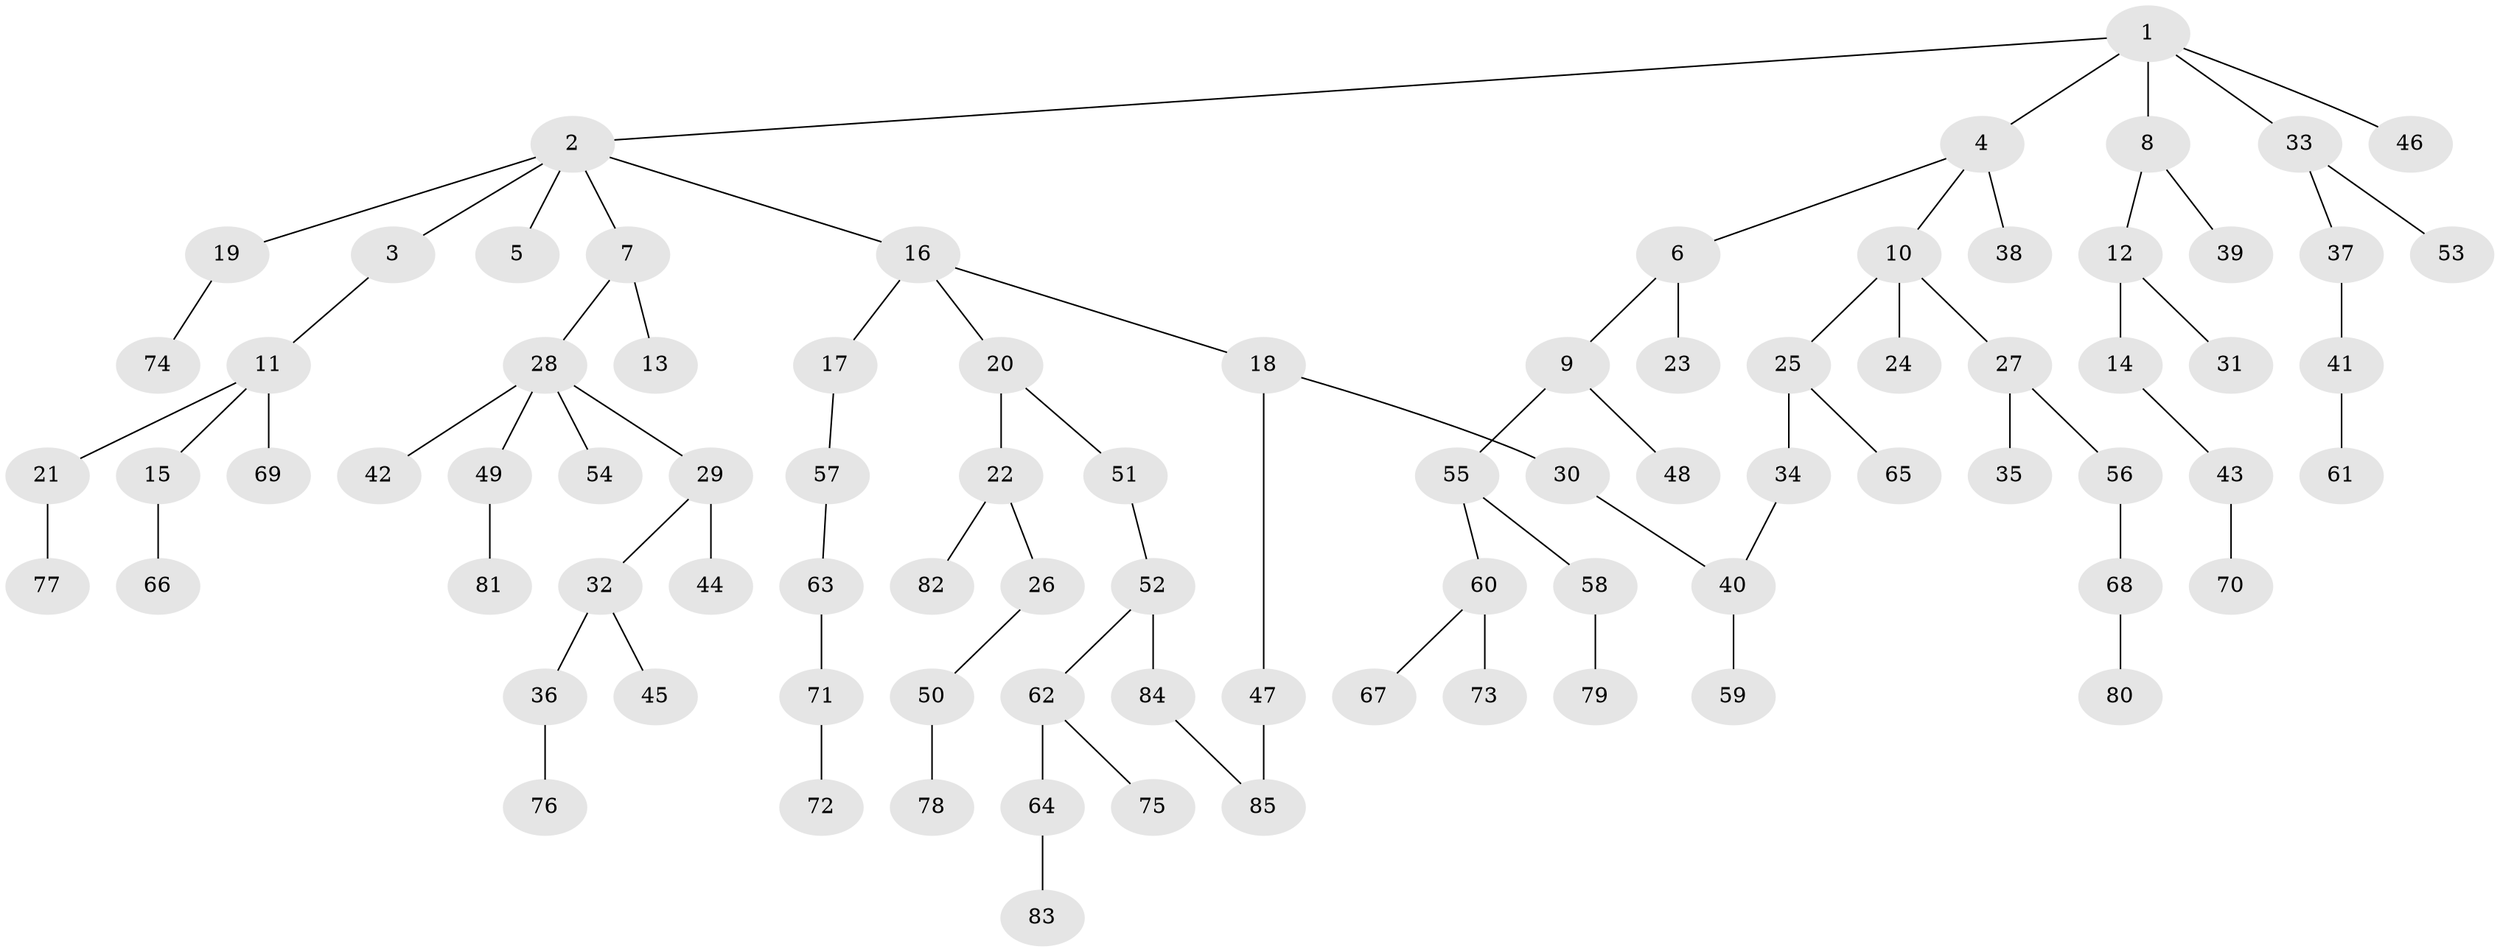 // original degree distribution, {6: 0.02142857142857143, 7: 0.007142857142857143, 2: 0.25, 5: 0.02142857142857143, 1: 0.4714285714285714, 3: 0.15714285714285714, 4: 0.07142857142857142}
// Generated by graph-tools (version 1.1) at 2025/48/03/04/25 22:48:44]
// undirected, 85 vertices, 86 edges
graph export_dot {
  node [color=gray90,style=filled];
  1;
  2;
  3;
  4;
  5;
  6;
  7;
  8;
  9;
  10;
  11;
  12;
  13;
  14;
  15;
  16;
  17;
  18;
  19;
  20;
  21;
  22;
  23;
  24;
  25;
  26;
  27;
  28;
  29;
  30;
  31;
  32;
  33;
  34;
  35;
  36;
  37;
  38;
  39;
  40;
  41;
  42;
  43;
  44;
  45;
  46;
  47;
  48;
  49;
  50;
  51;
  52;
  53;
  54;
  55;
  56;
  57;
  58;
  59;
  60;
  61;
  62;
  63;
  64;
  65;
  66;
  67;
  68;
  69;
  70;
  71;
  72;
  73;
  74;
  75;
  76;
  77;
  78;
  79;
  80;
  81;
  82;
  83;
  84;
  85;
  1 -- 2 [weight=1.0];
  1 -- 4 [weight=1.0];
  1 -- 8 [weight=1.0];
  1 -- 33 [weight=1.0];
  1 -- 46 [weight=1.0];
  2 -- 3 [weight=1.0];
  2 -- 5 [weight=1.0];
  2 -- 7 [weight=1.0];
  2 -- 16 [weight=1.0];
  2 -- 19 [weight=1.0];
  3 -- 11 [weight=1.0];
  4 -- 6 [weight=1.0];
  4 -- 10 [weight=1.0];
  4 -- 38 [weight=1.0];
  6 -- 9 [weight=1.0];
  6 -- 23 [weight=1.0];
  7 -- 13 [weight=1.0];
  7 -- 28 [weight=1.0];
  8 -- 12 [weight=1.0];
  8 -- 39 [weight=1.0];
  9 -- 48 [weight=1.0];
  9 -- 55 [weight=1.0];
  10 -- 24 [weight=1.0];
  10 -- 25 [weight=1.0];
  10 -- 27 [weight=1.0];
  11 -- 15 [weight=1.0];
  11 -- 21 [weight=1.0];
  11 -- 69 [weight=1.0];
  12 -- 14 [weight=1.0];
  12 -- 31 [weight=1.0];
  14 -- 43 [weight=1.0];
  15 -- 66 [weight=1.0];
  16 -- 17 [weight=1.0];
  16 -- 18 [weight=1.0];
  16 -- 20 [weight=1.0];
  17 -- 57 [weight=1.0];
  18 -- 30 [weight=1.0];
  18 -- 47 [weight=1.0];
  19 -- 74 [weight=1.0];
  20 -- 22 [weight=1.0];
  20 -- 51 [weight=1.0];
  21 -- 77 [weight=1.0];
  22 -- 26 [weight=1.0];
  22 -- 82 [weight=1.0];
  25 -- 34 [weight=1.0];
  25 -- 65 [weight=1.0];
  26 -- 50 [weight=1.0];
  27 -- 35 [weight=1.0];
  27 -- 56 [weight=1.0];
  28 -- 29 [weight=1.0];
  28 -- 42 [weight=1.0];
  28 -- 49 [weight=1.0];
  28 -- 54 [weight=1.0];
  29 -- 32 [weight=1.0];
  29 -- 44 [weight=2.0];
  30 -- 40 [weight=1.0];
  32 -- 36 [weight=1.0];
  32 -- 45 [weight=1.0];
  33 -- 37 [weight=1.0];
  33 -- 53 [weight=1.0];
  34 -- 40 [weight=1.0];
  36 -- 76 [weight=1.0];
  37 -- 41 [weight=1.0];
  40 -- 59 [weight=1.0];
  41 -- 61 [weight=1.0];
  43 -- 70 [weight=1.0];
  47 -- 85 [weight=1.0];
  49 -- 81 [weight=1.0];
  50 -- 78 [weight=1.0];
  51 -- 52 [weight=1.0];
  52 -- 62 [weight=1.0];
  52 -- 84 [weight=1.0];
  55 -- 58 [weight=1.0];
  55 -- 60 [weight=1.0];
  56 -- 68 [weight=1.0];
  57 -- 63 [weight=1.0];
  58 -- 79 [weight=1.0];
  60 -- 67 [weight=1.0];
  60 -- 73 [weight=3.0];
  62 -- 64 [weight=1.0];
  62 -- 75 [weight=1.0];
  63 -- 71 [weight=1.0];
  64 -- 83 [weight=1.0];
  68 -- 80 [weight=1.0];
  71 -- 72 [weight=1.0];
  84 -- 85 [weight=1.0];
}
